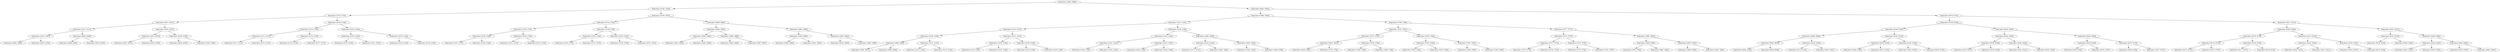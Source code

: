 digraph G{
2141112594 [label="Node{data=[3096, 3096]}"]
2141112594 -> 1278641214
1278641214 [label="Node{data=[2726, 2726]}"]
1278641214 -> 1364426214
1364426214 [label="Node{data=[2710, 2710]}"]
1364426214 -> 735847900
735847900 [label="Node{data=[2671, 2671]}"]
735847900 -> 579059692
579059692 [label="Node{data=[2317, 2317]}"]
579059692 -> 1525471478
1525471478 [label="Node{data=[2187, 2187]}"]
1525471478 -> 278536704
278536704 [label="Node{data=[2082, 2082]}"]
1525471478 -> 1512179466
1512179466 [label="Node{data=[2270, 2270]}"]
579059692 -> 1700904829
1700904829 [label="Node{data=[2646, 2646]}"]
1700904829 -> 1500962895
1500962895 [label="Node{data=[2628, 2628]}"]
1700904829 -> 415060803
415060803 [label="Node{data=[2670, 2670]}"]
735847900 -> 1382878473
1382878473 [label="Node{data=[2675, 2675]}"]
1382878473 -> 975161966
975161966 [label="Node{data=[2673, 2673]}"]
975161966 -> 1409626618
1409626618 [label="Node{data=[2672, 2672]}"]
975161966 -> 642795378
642795378 [label="Node{data=[2674, 2674]}"]
1382878473 -> 477041652
477041652 [label="Node{data=[2708, 2708]}"]
477041652 -> 1483208365
1483208365 [label="Node{data=[2676, 2676]}"]
477041652 -> 621840058
621840058 [label="Node{data=[2709, 2709]}"]
1364426214 -> 23019197
23019197 [label="Node{data=[2718, 2718]}"]
23019197 -> 1699446225
1699446225 [label="Node{data=[2714, 2714]}"]
1699446225 -> 41823563
41823563 [label="Node{data=[2712, 2712]}"]
41823563 -> 603610856
603610856 [label="Node{data=[2711, 2711]}"]
41823563 -> 1537750780
1537750780 [label="Node{data=[2713, 2713]}"]
1699446225 -> 1706257837
1706257837 [label="Node{data=[2716, 2716]}"]
1706257837 -> 374607909
374607909 [label="Node{data=[2715, 2715]}"]
1706257837 -> 1730674969
1730674969 [label="Node{data=[2717, 2717]}"]
23019197 -> 2100151510
2100151510 [label="Node{data=[2722, 2722]}"]
2100151510 -> 59576539
59576539 [label="Node{data=[2720, 2720]}"]
59576539 -> 904854967
904854967 [label="Node{data=[2719, 2719]}"]
59576539 -> 317260506
317260506 [label="Node{data=[2721, 2721]}"]
2100151510 -> 32599845
32599845 [label="Node{data=[2724, 2724]}"]
32599845 -> 1787935752
1787935752 [label="Node{data=[2723, 2723]}"]
32599845 -> 676390824
676390824 [label="Node{data=[2725, 2725]}"]
1278641214 -> 1920323498
1920323498 [label="Node{data=[3079, 3079]}"]
1920323498 -> 2029461126
2029461126 [label="Node{data=[2734, 2734]}"]
2029461126 -> 534875244
534875244 [label="Node{data=[2730, 2730]}"]
534875244 -> 807622047
807622047 [label="Node{data=[2728, 2728]}"]
807622047 -> 1819788462
1819788462 [label="Node{data=[2727, 2727]}"]
807622047 -> 741663880
741663880 [label="Node{data=[2729, 2729]}"]
534875244 -> 1059426190
1059426190 [label="Node{data=[2732, 2732]}"]
1059426190 -> 360757848
360757848 [label="Node{data=[2731, 2731]}"]
1059426190 -> 1191202546
1191202546 [label="Node{data=[2733, 2733]}"]
2029461126 -> 1285288510
1285288510 [label="Node{data=[2738, 2738]}"]
1285288510 -> 1599163868
1599163868 [label="Node{data=[2736, 2736]}"]
1599163868 -> 1335062036
1335062036 [label="Node{data=[2735, 2735]}"]
1599163868 -> 178380490
178380490 [label="Node{data=[2737, 2737]}"]
1285288510 -> 431540130
431540130 [label="Node{data=[2740, 2740]}"]
431540130 -> 1280460516
1280460516 [label="Node{data=[2739, 2739]}"]
431540130 -> 417686196
417686196 [label="Node{data=[2741, 2741]}"]
1920323498 -> 473348332
473348332 [label="Node{data=[3088, 3088]}"]
473348332 -> 1139603743
1139603743 [label="Node{data=[3084, 3084]}"]
1139603743 -> 492298976
492298976 [label="Node{data=[3082, 3082]}"]
492298976 -> 781505340
781505340 [label="Node{data=[3081, 3081]}"]
492298976 -> 122486746
122486746 [label="Node{data=[3083, 3083]}"]
1139603743 -> 600627757
600627757 [label="Node{data=[3086, 3086]}"]
600627757 -> 19819606
19819606 [label="Node{data=[3085, 3085]}"]
600627757 -> 162222716
162222716 [label="Node{data=[3087, 3087]}"]
473348332 -> 1769594556
1769594556 [label="Node{data=[3092, 3092]}"]
1769594556 -> 748776460
748776460 [label="Node{data=[3090, 3090]}"]
748776460 -> 1587542290
1587542290 [label="Node{data=[3089, 3089]}"]
748776460 -> 225736719
225736719 [label="Node{data=[3091, 3091]}"]
1769594556 -> 719313699
719313699 [label="Node{data=[3094, 3094]}"]
719313699 -> 221840248
221840248 [label="Node{data=[3093, 3093]}"]
719313699 -> 751774884
751774884 [label="Node{data=[3095, 3095]}"]
2141112594 -> 39165234
39165234 [label="Node{data=[5823, 5823]}"]
39165234 -> 1443322008
1443322008 [label="Node{data=[3590, 3590]}"]
1443322008 -> 325104611
325104611 [label="Node{data=[3141, 3141]}"]
325104611 -> 1184831271
1184831271 [label="Node{data=[3133, 3133]}"]
1184831271 -> 1754115787
1754115787 [label="Node{data=[3100, 3100]}"]
1754115787 -> 69396698
69396698 [label="Node{data=[3098, 3098]}"]
69396698 -> 315337750
315337750 [label="Node{data=[3097, 3097]}"]
69396698 -> 743683911
743683911 [label="Node{data=[3099, 3099]}"]
1754115787 -> 690864112
690864112 [label="Node{data=[3131, 3131]}"]
690864112 -> 987428407
987428407 [label="Node{data=[3130, 3130]}"]
690864112 -> 1975404134
1975404134 [label="Node{data=[3132, 3132]}"]
1184831271 -> 1155939865
1155939865 [label="Node{data=[3137, 3137]}"]
1155939865 -> 15784778
15784778 [label="Node{data=[3135, 3135]}"]
15784778 -> 1836510765
1836510765 [label="Node{data=[3134, 3134]}"]
15784778 -> 1794906259
1794906259 [label="Node{data=[3136, 3136]}"]
1155939865 -> 530576675
530576675 [label="Node{data=[3139, 3139]}"]
530576675 -> 431183633
431183633 [label="Node{data=[3138, 3138]}"]
530576675 -> 1131337100
1131337100 [label="Node{data=[3140, 3140]}"]
325104611 -> 1239184882
1239184882 [label="Node{data=[3149, 3149]}"]
1239184882 -> 688563975
688563975 [label="Node{data=[3145, 3145]}"]
688563975 -> 713189096
713189096 [label="Node{data=[3143, 3143]}"]
713189096 -> 536155265
536155265 [label="Node{data=[3142, 3142]}"]
713189096 -> 892113256
892113256 [label="Node{data=[3144, 3144]}"]
688563975 -> 1239562837
1239562837 [label="Node{data=[3147, 3147]}"]
1239562837 -> 1886302375
1886302375 [label="Node{data=[3146, 3146]}"]
1239562837 -> 1191764791
1191764791 [label="Node{data=[3148, 3148]}"]
1239184882 -> 385781103
385781103 [label="Node{data=[3296, 3296]}"]
385781103 -> 1310080375
1310080375 [label="Node{data=[3210, 3210]}"]
1310080375 -> 1266177946
1266177946 [label="Node{data=[3171, 3171]}"]
1310080375 -> 1273562265
1273562265 [label="Node{data=[3294, 3294]}"]
385781103 -> 689859966
689859966 [label="Node{data=[3524, 3524]}"]
689859966 -> 1444679855
1444679855 [label="Node{data=[3322, 3322]}"]
689859966 -> 1607551345
1607551345 [label="Node{data=[3558, 3558]}"]
1443322008 -> 1545556958
1545556958 [label="Node{data=[3769, 3769]}"]
1545556958 -> 112238782
112238782 [label="Node{data=[3761, 3761]}"]
112238782 -> 807358895
807358895 [label="Node{data=[3757, 3757]}"]
807358895 -> 1708133404
1708133404 [label="Node{data=[3623, 3623]}"]
1708133404 -> 1131881179
1131881179 [label="Node{data=[3610, 3610]}"]
1708133404 -> 1078054747
1078054747 [label="Node{data=[3756, 3756]}"]
807358895 -> 169438421
169438421 [label="Node{data=[3759, 3759]}"]
169438421 -> 1867264358
1867264358 [label="Node{data=[3758, 3758]}"]
169438421 -> 366458798
366458798 [label="Node{data=[3760, 3760]}"]
112238782 -> 1528994136
1528994136 [label="Node{data=[3765, 3765]}"]
1528994136 -> 446445869
446445869 [label="Node{data=[3763, 3763]}"]
446445869 -> 349568025
349568025 [label="Node{data=[3762, 3762]}"]
446445869 -> 1008157674
1008157674 [label="Node{data=[3764, 3764]}"]
1528994136 -> 1932588393
1932588393 [label="Node{data=[3767, 3767]}"]
1932588393 -> 144633715
144633715 [label="Node{data=[3766, 3766]}"]
1932588393 -> 865136461
865136461 [label="Node{data=[3768, 3768]}"]
1545556958 -> 891220678
891220678 [label="Node{data=[3777, 3777]}"]
891220678 -> 1106363057
1106363057 [label="Node{data=[3773, 3773]}"]
1106363057 -> 1055606923
1055606923 [label="Node{data=[3771, 3771]}"]
1055606923 -> 179643036
179643036 [label="Node{data=[3770, 3770]}"]
1055606923 -> 1216313806
1216313806 [label="Node{data=[3772, 3772]}"]
1106363057 -> 131386938
131386938 [label="Node{data=[3775, 3775]}"]
131386938 -> 1663000923
1663000923 [label="Node{data=[3774, 3774]}"]
131386938 -> 1084038758
1084038758 [label="Node{data=[3776, 3776]}"]
891220678 -> 1931460274
1931460274 [label="Node{data=[3865, 3865]}"]
1931460274 -> 1385896949
1385896949 [label="Node{data=[3838, 3838]}"]
1385896949 -> 1251388740
1251388740 [label="Node{data=[3782, 3782]}"]
1385896949 -> 1657861214
1657861214 [label="Node{data=[3862, 3862]}"]
1931460274 -> 1815358616
1815358616 [label="Node{data=[5397, 5397]}"]
1815358616 -> 1719322200
1719322200 [label="Node{data=[3900, 3900]}"]
1815358616 -> 435792734
435792734 [label="Node{data=[5438, 5438]}"]
39165234 -> 2096025147
2096025147 [label="Node{data=[9172, 9172]}"]
2096025147 -> 838036946
838036946 [label="Node{data=[9156, 9156]}"]
838036946 -> 25900466
25900466 [label="Node{data=[9148, 9148]}"]
25900466 -> 1434246534
1434246534 [label="Node{data=[9068, 9068]}"]
1434246534 -> 1600736772
1600736772 [label="Node{data=[9030, 9030]}"]
1600736772 -> 1977492934
1977492934 [label="Node{data=[6324, 6324]}"]
1600736772 -> 757114986
757114986 [label="Node{data=[9038, 9038]}"]
1434246534 -> 511951013
511951013 [label="Node{data=[9146, 9146]}"]
511951013 -> 193963039
193963039 [label="Node{data=[9115, 9115]}"]
511951013 -> 268128445
268128445 [label="Node{data=[9147, 9147]}"]
25900466 -> 657509072
657509072 [label="Node{data=[9152, 9152]}"]
657509072 -> 657895547
657895547 [label="Node{data=[9150, 9150]}"]
657895547 -> 1366247390
1366247390 [label="Node{data=[9149, 9149]}"]
657895547 -> 79993846
79993846 [label="Node{data=[9151, 9151]}"]
657509072 -> 629389300
629389300 [label="Node{data=[9154, 9154]}"]
629389300 -> 933523031
933523031 [label="Node{data=[9153, 9153]}"]
629389300 -> 475963082
475963082 [label="Node{data=[9155, 9155]}"]
838036946 -> 1013296540
1013296540 [label="Node{data=[9164, 9164]}"]
1013296540 -> 73499123
73499123 [label="Node{data=[9160, 9160]}"]
73499123 -> 270762494
270762494 [label="Node{data=[9158, 9158]}"]
270762494 -> 2019816958
2019816958 [label="Node{data=[9157, 9157]}"]
270762494 -> 1769717283
1769717283 [label="Node{data=[9159, 9159]}"]
73499123 -> 1629340902
1629340902 [label="Node{data=[9162, 9162]}"]
1629340902 -> 1841141066
1841141066 [label="Node{data=[9161, 9161]}"]
1629340902 -> 169230598
169230598 [label="Node{data=[9163, 9163]}"]
1013296540 -> 1042840769
1042840769 [label="Node{data=[9168, 9168]}"]
1042840769 -> 832419094
832419094 [label="Node{data=[9166, 9166]}"]
832419094 -> 814444970
814444970 [label="Node{data=[9165, 9165]}"]
832419094 -> 145557708
145557708 [label="Node{data=[9167, 9167]}"]
1042840769 -> 1964942188
1964942188 [label="Node{data=[9170, 9170]}"]
1964942188 -> 695700956
695700956 [label="Node{data=[9169, 9169]}"]
1964942188 -> 1117437817
1117437817 [label="Node{data=[9171, 9171]}"]
2096025147 -> 579941518
579941518 [label="Node{data=[9317, 9317]}"]
579941518 -> 580183667
580183667 [label="Node{data=[9180, 9180]}"]
580183667 -> 932742800
932742800 [label="Node{data=[9176, 9176]}"]
932742800 -> 544114285
544114285 [label="Node{data=[9174, 9174]}"]
544114285 -> 191951786
191951786 [label="Node{data=[9173, 9173]}"]
544114285 -> 248654793
248654793 [label="Node{data=[9175, 9175]}"]
932742800 -> 2098036869
2098036869 [label="Node{data=[9178, 9178]}"]
2098036869 -> 688143527
688143527 [label="Node{data=[9177, 9177]}"]
2098036869 -> 627406734
627406734 [label="Node{data=[9179, 9179]}"]
580183667 -> 980847752
980847752 [label="Node{data=[9313, 9313]}"]
980847752 -> 728640235
728640235 [label="Node{data=[9182, 9182]}"]
728640235 -> 596101669
596101669 [label="Node{data=[9181, 9181]}"]
728640235 -> 768610524
768610524 [label="Node{data=[9211, 9211]}"]
980847752 -> 592239394
592239394 [label="Node{data=[9315, 9315]}"]
592239394 -> 2033161426
2033161426 [label="Node{data=[9314, 9314]}"]
592239394 -> 1692708656
1692708656 [label="Node{data=[9316, 9316]}"]
579941518 -> 1235158400
1235158400 [label="Node{data=[9321, 9321]}"]
1235158400 -> 206525018
206525018 [label="Node{data=[9319, 9319]}"]
206525018 -> 163831301
163831301 [label="Node{data=[9318, 9318]}"]
206525018 -> 1210019106
1210019106 [label="Node{data=[9320, 9320]}"]
1235158400 -> 2031997604
2031997604 [label="Node{data=[9364, 9364]}"]
2031997604 -> 263623263
263623263 [label="Node{data=[9323, 9323]}"]
263623263 -> 412239450
412239450 [label="Node{data=[9322, 9322]}"]
263623263 -> 727146007
727146007 [label="Node{data=[9324, 9324]}"]
2031997604 -> 1019748651
1019748651 [label="Node{data=[9425, 9425]}"]
1019748651 -> 131557511
131557511 [label="Node{data=[9379, 9379]}"]
1019748651 -> 226320049
226320049 [label="Node{data=[9491, 9491]}"]
}